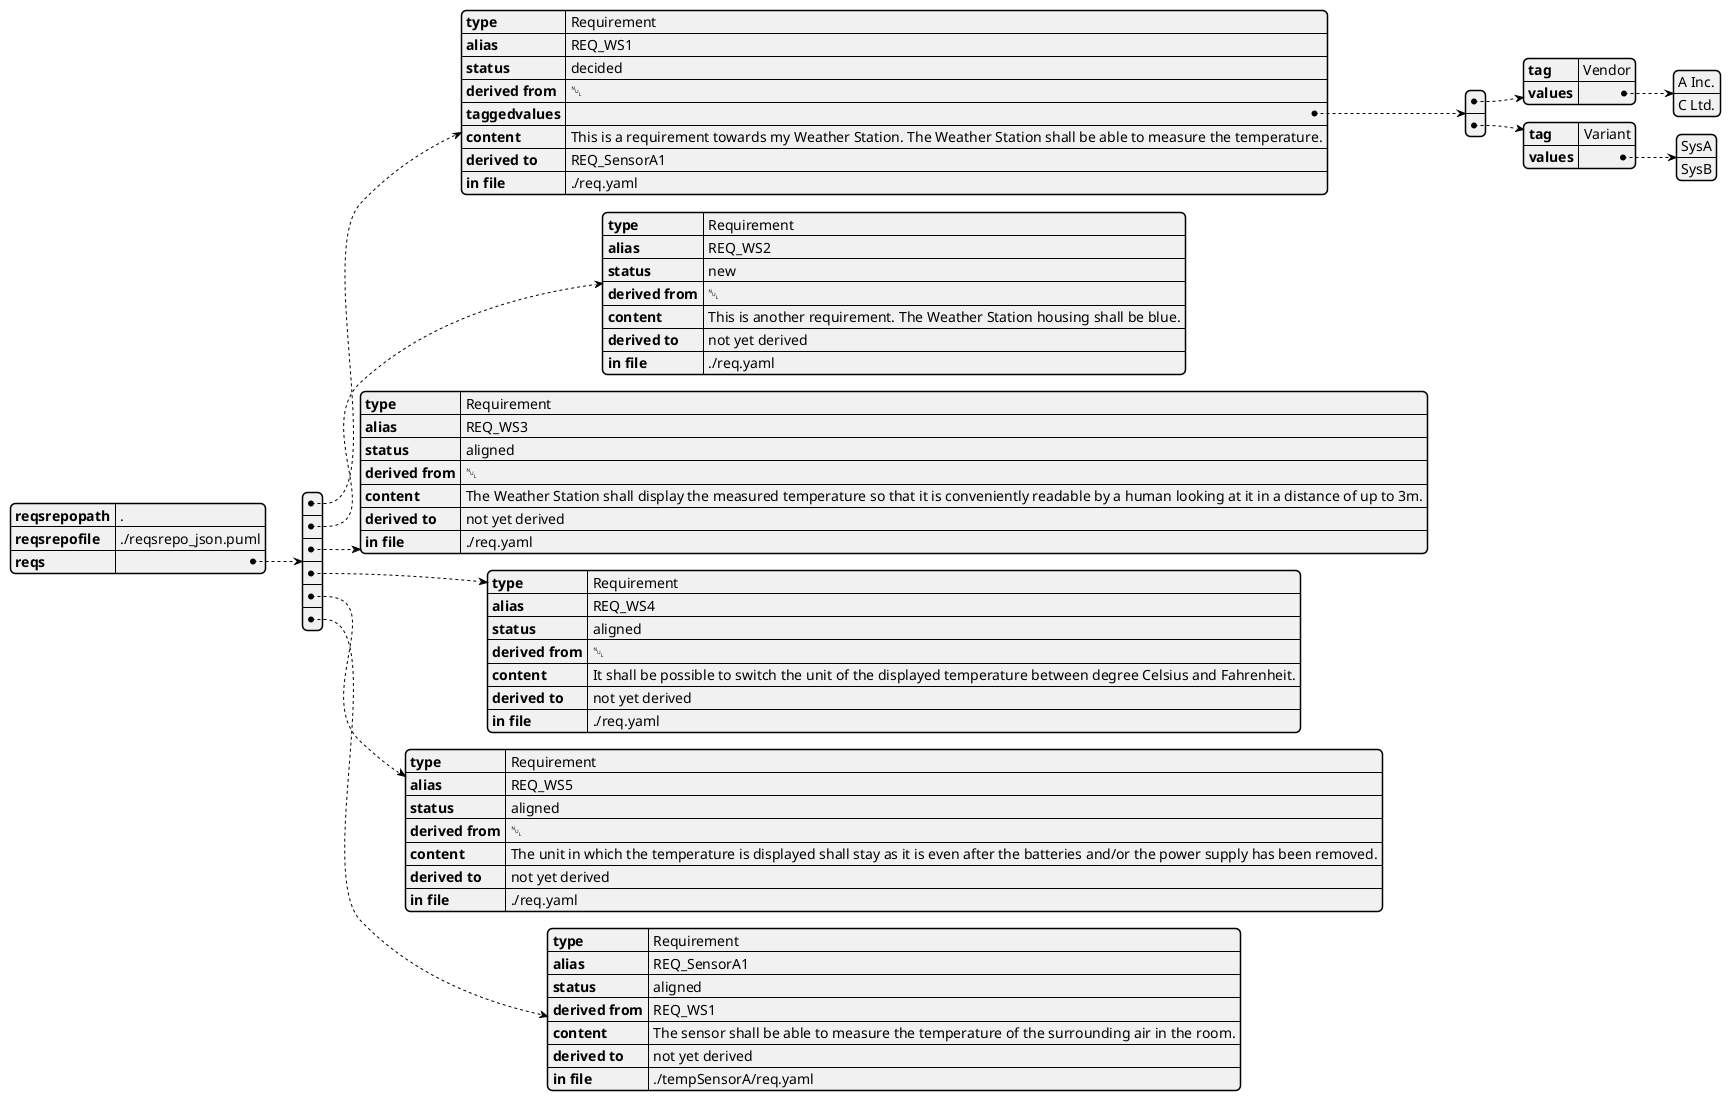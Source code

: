 @startjson
{"reqsrepopath": ".", "reqsrepofile": "./reqsrepo_json.puml", "reqs": [{"type": "Requirement", "alias": "REQ_WS1", "status": "decided", "derived from": null, "taggedvalues": [{"tag": "Vendor", "values": ["A Inc.", "C Ltd."]},
 {"tag": "Variant", "values": ["SysA", "SysB"]}], "content": "This is a requirement towards my Weather Station. The Weather Station shall be able to measure the temperature.", "derived to": "REQ_SensorA1", "in file": "./req.yaml"},
 {"type": "Requirement", "alias": "REQ_WS2", "status": "new", "derived from": null, "content": "This is another requirement. The Weather Station housing shall be blue.", "derived to": "not yet derived", "in file": "./req.yaml"},
 {"type": "Requirement", "alias": "REQ_WS3", "status": "aligned", "derived from": null, "content": "The Weather Station shall display the measured temperature so that it is conveniently readable by a human looking at it in a distance of up to 3m.", "derived to": "not yet derived", "in file": "./req.yaml"},
 {"type": "Requirement", "alias": "REQ_WS4", "status": "aligned", "derived from": null, "content": "It shall be possible to switch the unit of the displayed temperature between degree Celsius and Fahrenheit.", "derived to": "not yet derived", "in file": "./req.yaml"},
 {"type": "Requirement", "alias": "REQ_WS5", "status": "aligned", "derived from": null, "content": "The unit in which the temperature is displayed shall stay as it is even after the batteries and/or the power supply has been removed.", "derived to": "not yet derived", "in file": "./req.yaml"},
 {"type": "Requirement", "alias": "REQ_SensorA1", "status": "aligned", "derived from": "REQ_WS1", "content": "The sensor shall be able to measure the temperature of the surrounding air in the room.", "derived to": "not yet derived", "in file": "./tempSensorA/req.yaml"}]}
@endjson


